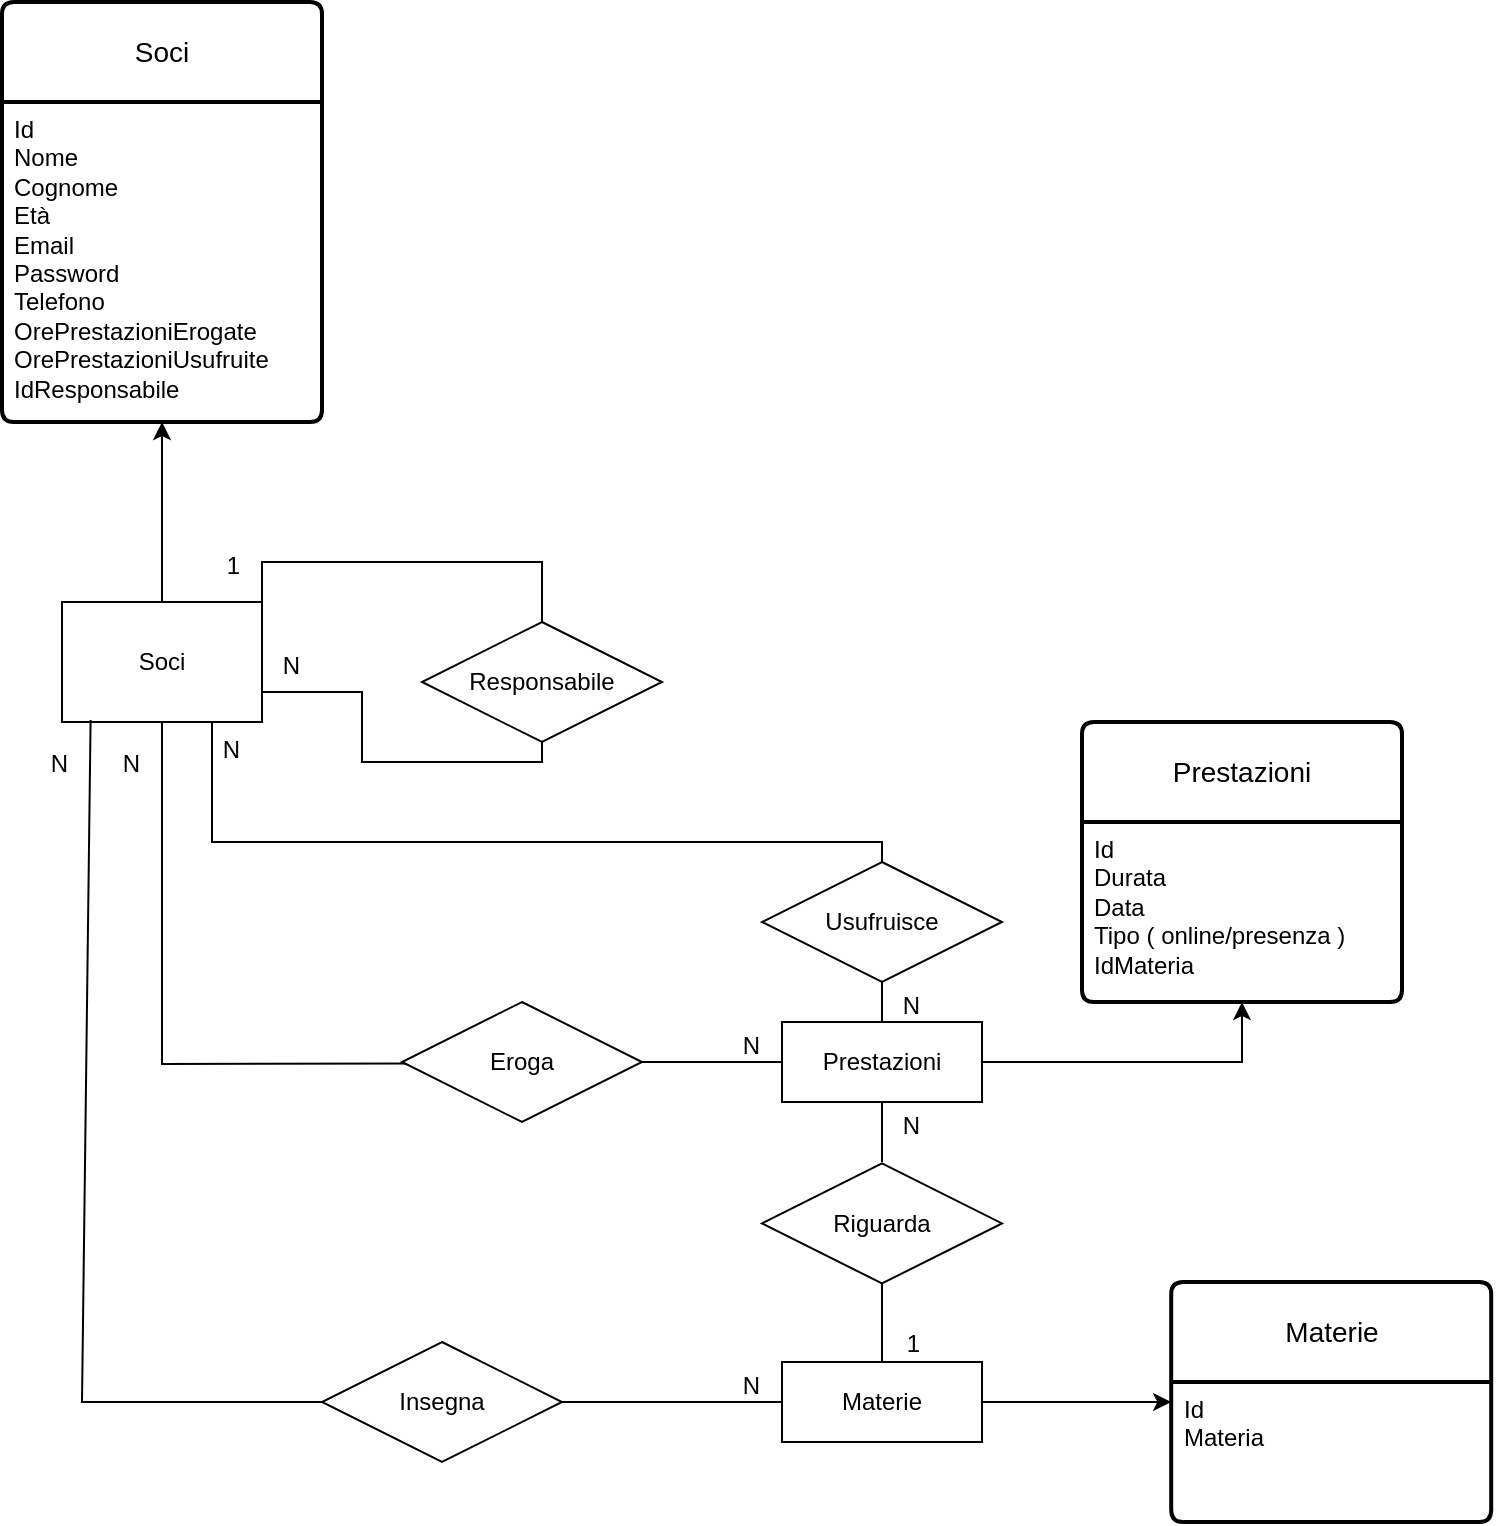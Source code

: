 <mxfile version="22.0.8" type="device">
  <diagram name="Pagina-1" id="hgmdcYagX1CjRXvegKdF">
    <mxGraphModel dx="420" dy="1828" grid="1" gridSize="10" guides="1" tooltips="1" connect="1" arrows="1" fold="1" page="1" pageScale="1" pageWidth="827" pageHeight="1169" math="0" shadow="0">
      <root>
        <mxCell id="0" />
        <mxCell id="1" parent="0" />
        <mxCell id="yBNtK0Aa-It0LNoj2Aof-60" style="edgeStyle=orthogonalEdgeStyle;rounded=0;orthogonalLoop=1;jettySize=auto;html=1;exitX=0.5;exitY=0;exitDx=0;exitDy=0;entryX=0.5;entryY=1;entryDx=0;entryDy=0;" edge="1" parent="1" source="yBNtK0Aa-It0LNoj2Aof-22" target="yBNtK0Aa-It0LNoj2Aof-58">
          <mxGeometry relative="1" as="geometry" />
        </mxCell>
        <mxCell id="yBNtK0Aa-It0LNoj2Aof-22" value="Soci" style="whiteSpace=wrap;html=1;align=center;" vertex="1" parent="1">
          <mxGeometry x="870" y="-560" width="100" height="60" as="geometry" />
        </mxCell>
        <mxCell id="yBNtK0Aa-It0LNoj2Aof-67" style="edgeStyle=orthogonalEdgeStyle;rounded=0;orthogonalLoop=1;jettySize=auto;html=1;exitX=1;exitY=0.5;exitDx=0;exitDy=0;" edge="1" parent="1" source="yBNtK0Aa-It0LNoj2Aof-23" target="yBNtK0Aa-It0LNoj2Aof-68">
          <mxGeometry relative="1" as="geometry">
            <mxPoint x="1430" y="-360" as="targetPoint" />
          </mxGeometry>
        </mxCell>
        <mxCell id="yBNtK0Aa-It0LNoj2Aof-23" value="Prestazioni" style="whiteSpace=wrap;html=1;align=center;" vertex="1" parent="1">
          <mxGeometry x="1230" y="-350" width="100" height="40" as="geometry" />
        </mxCell>
        <mxCell id="yBNtK0Aa-It0LNoj2Aof-73" style="edgeStyle=orthogonalEdgeStyle;rounded=0;orthogonalLoop=1;jettySize=auto;html=1;exitX=1;exitY=0.5;exitDx=0;exitDy=0;" edge="1" parent="1" source="yBNtK0Aa-It0LNoj2Aof-24" target="yBNtK0Aa-It0LNoj2Aof-70">
          <mxGeometry relative="1" as="geometry" />
        </mxCell>
        <mxCell id="yBNtK0Aa-It0LNoj2Aof-24" value="Materie" style="whiteSpace=wrap;html=1;align=center;" vertex="1" parent="1">
          <mxGeometry x="1230" y="-180" width="100" height="40" as="geometry" />
        </mxCell>
        <mxCell id="yBNtK0Aa-It0LNoj2Aof-32" value="" style="endArrow=none;html=1;rounded=0;exitX=0.045;exitY=0.512;exitDx=0;exitDy=0;entryX=0.5;entryY=1;entryDx=0;entryDy=0;exitPerimeter=0;" edge="1" parent="1" source="yBNtK0Aa-It0LNoj2Aof-35" target="yBNtK0Aa-It0LNoj2Aof-22">
          <mxGeometry relative="1" as="geometry">
            <mxPoint x="1330" y="-300" as="sourcePoint" />
            <mxPoint x="1330" y="-180" as="targetPoint" />
            <Array as="points">
              <mxPoint x="920" y="-329" />
            </Array>
          </mxGeometry>
        </mxCell>
        <mxCell id="yBNtK0Aa-It0LNoj2Aof-33" value="" style="resizable=0;html=1;whiteSpace=wrap;align=left;verticalAlign=bottom;" connectable="0" vertex="1" parent="yBNtK0Aa-It0LNoj2Aof-32">
          <mxGeometry x="-1" relative="1" as="geometry">
            <mxPoint x="-20" as="offset" />
          </mxGeometry>
        </mxCell>
        <mxCell id="yBNtK0Aa-It0LNoj2Aof-34" value="N" style="resizable=0;html=1;whiteSpace=wrap;align=right;verticalAlign=bottom;" connectable="0" vertex="1" parent="yBNtK0Aa-It0LNoj2Aof-32">
          <mxGeometry x="1" relative="1" as="geometry">
            <mxPoint x="-10" y="30" as="offset" />
          </mxGeometry>
        </mxCell>
        <mxCell id="yBNtK0Aa-It0LNoj2Aof-35" value="Eroga" style="shape=rhombus;perimeter=rhombusPerimeter;whiteSpace=wrap;html=1;align=center;" vertex="1" parent="1">
          <mxGeometry x="1040" y="-360" width="120" height="60" as="geometry" />
        </mxCell>
        <mxCell id="yBNtK0Aa-It0LNoj2Aof-36" value="" style="endArrow=none;html=1;rounded=0;exitX=0;exitY=0.5;exitDx=0;exitDy=0;entryX=1;entryY=0.5;entryDx=0;entryDy=0;" edge="1" parent="1" source="yBNtK0Aa-It0LNoj2Aof-23" target="yBNtK0Aa-It0LNoj2Aof-35">
          <mxGeometry relative="1" as="geometry">
            <mxPoint x="1055" y="-319" as="sourcePoint" />
            <mxPoint x="980" y="-320" as="targetPoint" />
            <Array as="points" />
          </mxGeometry>
        </mxCell>
        <mxCell id="yBNtK0Aa-It0LNoj2Aof-37" value="" style="resizable=0;html=1;whiteSpace=wrap;align=left;verticalAlign=bottom;" connectable="0" vertex="1" parent="yBNtK0Aa-It0LNoj2Aof-36">
          <mxGeometry x="-1" relative="1" as="geometry">
            <mxPoint x="-20" as="offset" />
          </mxGeometry>
        </mxCell>
        <mxCell id="yBNtK0Aa-It0LNoj2Aof-38" value="N" style="resizable=0;html=1;whiteSpace=wrap;align=right;verticalAlign=bottom;" connectable="0" vertex="1" parent="yBNtK0Aa-It0LNoj2Aof-36">
          <mxGeometry x="1" relative="1" as="geometry">
            <mxPoint x="60" as="offset" />
          </mxGeometry>
        </mxCell>
        <mxCell id="yBNtK0Aa-It0LNoj2Aof-39" value="" style="resizable=0;html=1;whiteSpace=wrap;align=left;verticalAlign=bottom;" connectable="0" vertex="1" parent="1">
          <mxGeometry x="1320" y="-249.28" as="geometry" />
        </mxCell>
        <mxCell id="yBNtK0Aa-It0LNoj2Aof-40" value="Riguarda" style="shape=rhombus;perimeter=rhombusPerimeter;whiteSpace=wrap;html=1;align=center;" vertex="1" parent="1">
          <mxGeometry x="1220" y="-279.28" width="120" height="60" as="geometry" />
        </mxCell>
        <mxCell id="yBNtK0Aa-It0LNoj2Aof-41" value="" style="resizable=0;html=1;whiteSpace=wrap;align=left;verticalAlign=bottom;" connectable="0" vertex="1" parent="1">
          <mxGeometry x="1504.6" y="-250" as="geometry" />
        </mxCell>
        <mxCell id="yBNtK0Aa-It0LNoj2Aof-42" value="" style="endArrow=none;html=1;rounded=0;exitX=0.5;exitY=0;exitDx=0;exitDy=0;entryX=0.5;entryY=1;entryDx=0;entryDy=0;" edge="1" parent="1" source="yBNtK0Aa-It0LNoj2Aof-24" target="yBNtK0Aa-It0LNoj2Aof-40">
          <mxGeometry relative="1" as="geometry">
            <mxPoint x="1240" y="-320" as="sourcePoint" />
            <mxPoint x="1170" y="-320" as="targetPoint" />
            <Array as="points">
              <mxPoint x="1280" y="-190" />
            </Array>
          </mxGeometry>
        </mxCell>
        <mxCell id="yBNtK0Aa-It0LNoj2Aof-43" value="" style="resizable=0;html=1;whiteSpace=wrap;align=left;verticalAlign=bottom;" connectable="0" vertex="1" parent="yBNtK0Aa-It0LNoj2Aof-42">
          <mxGeometry x="-1" relative="1" as="geometry">
            <mxPoint x="-20" as="offset" />
          </mxGeometry>
        </mxCell>
        <mxCell id="yBNtK0Aa-It0LNoj2Aof-44" value="1" style="resizable=0;html=1;whiteSpace=wrap;align=right;verticalAlign=bottom;" connectable="0" vertex="1" parent="yBNtK0Aa-It0LNoj2Aof-42">
          <mxGeometry x="1" relative="1" as="geometry">
            <mxPoint x="20" y="39" as="offset" />
          </mxGeometry>
        </mxCell>
        <mxCell id="yBNtK0Aa-It0LNoj2Aof-45" value="" style="endArrow=none;html=1;rounded=0;exitX=0.5;exitY=1;exitDx=0;exitDy=0;entryX=0.5;entryY=0;entryDx=0;entryDy=0;" edge="1" parent="1" source="yBNtK0Aa-It0LNoj2Aof-23" target="yBNtK0Aa-It0LNoj2Aof-40">
          <mxGeometry relative="1" as="geometry">
            <mxPoint x="1240" y="-320" as="sourcePoint" />
            <mxPoint x="1170" y="-320" as="targetPoint" />
            <Array as="points">
              <mxPoint x="1280" y="-280" />
            </Array>
          </mxGeometry>
        </mxCell>
        <mxCell id="yBNtK0Aa-It0LNoj2Aof-46" value="" style="resizable=0;html=1;whiteSpace=wrap;align=left;verticalAlign=bottom;" connectable="0" vertex="1" parent="yBNtK0Aa-It0LNoj2Aof-45">
          <mxGeometry x="-1" relative="1" as="geometry">
            <mxPoint x="-20" as="offset" />
          </mxGeometry>
        </mxCell>
        <mxCell id="yBNtK0Aa-It0LNoj2Aof-47" value="N" style="resizable=0;html=1;whiteSpace=wrap;align=right;verticalAlign=bottom;" connectable="0" vertex="1" parent="yBNtK0Aa-It0LNoj2Aof-45">
          <mxGeometry x="1" relative="1" as="geometry">
            <mxPoint x="20" y="-10" as="offset" />
          </mxGeometry>
        </mxCell>
        <mxCell id="yBNtK0Aa-It0LNoj2Aof-48" value="" style="endArrow=none;html=1;rounded=0;exitX=0.5;exitY=1;exitDx=0;exitDy=0;" edge="1" parent="1" source="yBNtK0Aa-It0LNoj2Aof-51" target="yBNtK0Aa-It0LNoj2Aof-23">
          <mxGeometry relative="1" as="geometry">
            <mxPoint x="1506" y="-480" as="sourcePoint" />
            <mxPoint x="1146" y="-510" as="targetPoint" />
            <Array as="points" />
          </mxGeometry>
        </mxCell>
        <mxCell id="yBNtK0Aa-It0LNoj2Aof-49" value="" style="resizable=0;html=1;whiteSpace=wrap;align=left;verticalAlign=bottom;" connectable="0" vertex="1" parent="yBNtK0Aa-It0LNoj2Aof-48">
          <mxGeometry x="-1" relative="1" as="geometry">
            <mxPoint x="-20" as="offset" />
          </mxGeometry>
        </mxCell>
        <mxCell id="yBNtK0Aa-It0LNoj2Aof-50" value="N" style="resizable=0;html=1;whiteSpace=wrap;align=right;verticalAlign=bottom;" connectable="0" vertex="1" parent="yBNtK0Aa-It0LNoj2Aof-48">
          <mxGeometry x="1" relative="1" as="geometry">
            <mxPoint x="20" as="offset" />
          </mxGeometry>
        </mxCell>
        <mxCell id="yBNtK0Aa-It0LNoj2Aof-51" value="Usufruisce" style="shape=rhombus;perimeter=rhombusPerimeter;whiteSpace=wrap;html=1;align=center;" vertex="1" parent="1">
          <mxGeometry x="1220" y="-430" width="120" height="60" as="geometry" />
        </mxCell>
        <mxCell id="yBNtK0Aa-It0LNoj2Aof-53" value="" style="endArrow=none;html=1;rounded=0;exitX=0.5;exitY=0;exitDx=0;exitDy=0;entryX=1;entryY=0.25;entryDx=0;entryDy=0;" edge="1" parent="1" source="yBNtK0Aa-It0LNoj2Aof-75" target="yBNtK0Aa-It0LNoj2Aof-22">
          <mxGeometry relative="1" as="geometry">
            <mxPoint x="1485" y="-660" as="sourcePoint" />
            <mxPoint x="1150" y="-730" as="targetPoint" />
            <Array as="points">
              <mxPoint x="1110" y="-580" />
              <mxPoint x="970" y="-580" />
            </Array>
          </mxGeometry>
        </mxCell>
        <mxCell id="yBNtK0Aa-It0LNoj2Aof-54" value="" style="resizable=0;html=1;whiteSpace=wrap;align=left;verticalAlign=bottom;" connectable="0" vertex="1" parent="yBNtK0Aa-It0LNoj2Aof-53">
          <mxGeometry x="-1" relative="1" as="geometry">
            <mxPoint x="-20" as="offset" />
          </mxGeometry>
        </mxCell>
        <mxCell id="yBNtK0Aa-It0LNoj2Aof-55" value="1" style="resizable=0;html=1;whiteSpace=wrap;align=right;verticalAlign=bottom;" connectable="0" vertex="1" parent="yBNtK0Aa-It0LNoj2Aof-53">
          <mxGeometry x="1" relative="1" as="geometry">
            <mxPoint x="-10" y="-25" as="offset" />
          </mxGeometry>
        </mxCell>
        <mxCell id="yBNtK0Aa-It0LNoj2Aof-57" value="Soci" style="swimlane;childLayout=stackLayout;horizontal=1;startSize=50;horizontalStack=0;rounded=1;fontSize=14;fontStyle=0;strokeWidth=2;resizeParent=0;resizeLast=1;shadow=0;dashed=0;align=center;arcSize=4;whiteSpace=wrap;html=1;" vertex="1" parent="1">
          <mxGeometry x="840" y="-860" width="160" height="210" as="geometry" />
        </mxCell>
        <mxCell id="yBNtK0Aa-It0LNoj2Aof-58" value="Id&lt;br&gt;Nome&lt;br&gt;Cognome&lt;br&gt;Età&lt;br&gt;Email&lt;br&gt;Password&lt;br&gt;Telefono&lt;br&gt;OrePrestazioniErogate&lt;br&gt;OrePrestazioniUsufruite&lt;br&gt;IdResponsabile" style="align=left;strokeColor=none;fillColor=none;spacingLeft=4;fontSize=12;verticalAlign=top;resizable=0;rotatable=0;part=1;html=1;" vertex="1" parent="yBNtK0Aa-It0LNoj2Aof-57">
          <mxGeometry y="50" width="160" height="160" as="geometry" />
        </mxCell>
        <mxCell id="yBNtK0Aa-It0LNoj2Aof-68" value="Prestazioni" style="swimlane;childLayout=stackLayout;horizontal=1;startSize=50;horizontalStack=0;rounded=1;fontSize=14;fontStyle=0;strokeWidth=2;resizeParent=0;resizeLast=1;shadow=0;dashed=0;align=center;arcSize=4;whiteSpace=wrap;html=1;" vertex="1" parent="1">
          <mxGeometry x="1380" y="-500" width="160" height="140" as="geometry" />
        </mxCell>
        <mxCell id="yBNtK0Aa-It0LNoj2Aof-69" value="Id&lt;br&gt;Durata&lt;br&gt;Data&lt;br&gt;Tipo ( online/presenza )&lt;br&gt;IdMateria" style="align=left;strokeColor=none;fillColor=none;spacingLeft=4;fontSize=12;verticalAlign=top;resizable=0;rotatable=0;part=1;html=1;" vertex="1" parent="yBNtK0Aa-It0LNoj2Aof-68">
          <mxGeometry y="50" width="160" height="90" as="geometry" />
        </mxCell>
        <mxCell id="yBNtK0Aa-It0LNoj2Aof-70" value="Materie" style="swimlane;childLayout=stackLayout;horizontal=1;startSize=50;horizontalStack=0;rounded=1;fontSize=14;fontStyle=0;strokeWidth=2;resizeParent=0;resizeLast=1;shadow=0;dashed=0;align=center;arcSize=4;whiteSpace=wrap;html=1;" vertex="1" parent="1">
          <mxGeometry x="1424.6" y="-220" width="160" height="120" as="geometry" />
        </mxCell>
        <mxCell id="yBNtK0Aa-It0LNoj2Aof-71" value="Id&lt;br&gt;Materia" style="align=left;strokeColor=none;fillColor=none;spacingLeft=4;fontSize=12;verticalAlign=top;resizable=0;rotatable=0;part=1;html=1;" vertex="1" parent="yBNtK0Aa-It0LNoj2Aof-70">
          <mxGeometry y="50" width="160" height="70" as="geometry" />
        </mxCell>
        <mxCell id="yBNtK0Aa-It0LNoj2Aof-75" value="Responsabile" style="shape=rhombus;perimeter=rhombusPerimeter;whiteSpace=wrap;html=1;align=center;" vertex="1" parent="1">
          <mxGeometry x="1050" y="-550" width="120" height="60" as="geometry" />
        </mxCell>
        <mxCell id="yBNtK0Aa-It0LNoj2Aof-77" value="" style="endArrow=none;html=1;rounded=0;entryX=0.75;entryY=1;entryDx=0;entryDy=0;" edge="1" parent="1" target="yBNtK0Aa-It0LNoj2Aof-22">
          <mxGeometry relative="1" as="geometry">
            <mxPoint x="1280" y="-430" as="sourcePoint" />
            <mxPoint x="955" y="-490" as="targetPoint" />
            <Array as="points">
              <mxPoint x="1280" y="-440" />
              <mxPoint x="1120" y="-440" />
              <mxPoint x="945" y="-440" />
            </Array>
          </mxGeometry>
        </mxCell>
        <mxCell id="yBNtK0Aa-It0LNoj2Aof-78" value="" style="resizable=0;html=1;whiteSpace=wrap;align=left;verticalAlign=bottom;" connectable="0" vertex="1" parent="yBNtK0Aa-It0LNoj2Aof-77">
          <mxGeometry x="-1" relative="1" as="geometry">
            <mxPoint x="-20" as="offset" />
          </mxGeometry>
        </mxCell>
        <mxCell id="yBNtK0Aa-It0LNoj2Aof-79" value="N" style="resizable=0;html=1;whiteSpace=wrap;align=right;verticalAlign=bottom;" connectable="0" vertex="1" parent="yBNtK0Aa-It0LNoj2Aof-77">
          <mxGeometry x="1" relative="1" as="geometry">
            <mxPoint x="15" y="22" as="offset" />
          </mxGeometry>
        </mxCell>
        <mxCell id="yBNtK0Aa-It0LNoj2Aof-80" value="" style="endArrow=none;html=1;rounded=0;exitX=0.5;exitY=1;exitDx=0;exitDy=0;entryX=1;entryY=0.75;entryDx=0;entryDy=0;" edge="1" parent="1" source="yBNtK0Aa-It0LNoj2Aof-75" target="yBNtK0Aa-It0LNoj2Aof-22">
          <mxGeometry relative="1" as="geometry">
            <mxPoint x="1120" y="-540" as="sourcePoint" />
            <mxPoint x="980" y="-535" as="targetPoint" />
            <Array as="points">
              <mxPoint x="1110" y="-480" />
              <mxPoint x="1020" y="-480" />
              <mxPoint x="1020" y="-515" />
            </Array>
          </mxGeometry>
        </mxCell>
        <mxCell id="yBNtK0Aa-It0LNoj2Aof-81" value="" style="resizable=0;html=1;whiteSpace=wrap;align=left;verticalAlign=bottom;" connectable="0" vertex="1" parent="yBNtK0Aa-It0LNoj2Aof-80">
          <mxGeometry x="-1" relative="1" as="geometry">
            <mxPoint x="-20" as="offset" />
          </mxGeometry>
        </mxCell>
        <mxCell id="yBNtK0Aa-It0LNoj2Aof-82" value="N" style="resizable=0;html=1;whiteSpace=wrap;align=right;verticalAlign=bottom;" connectable="0" vertex="1" parent="yBNtK0Aa-It0LNoj2Aof-80">
          <mxGeometry x="1" relative="1" as="geometry">
            <mxPoint x="20" y="-5" as="offset" />
          </mxGeometry>
        </mxCell>
        <mxCell id="yBNtK0Aa-It0LNoj2Aof-86" value="" style="endArrow=none;html=1;rounded=0;entryX=0.143;entryY=0.983;entryDx=0;entryDy=0;entryPerimeter=0;exitX=0;exitY=0.5;exitDx=0;exitDy=0;" edge="1" parent="1" source="yBNtK0Aa-It0LNoj2Aof-89" target="yBNtK0Aa-It0LNoj2Aof-22">
          <mxGeometry relative="1" as="geometry">
            <mxPoint x="1000" y="-160" as="sourcePoint" />
            <mxPoint x="930" y="-490" as="targetPoint" />
            <Array as="points">
              <mxPoint x="880" y="-160" />
            </Array>
          </mxGeometry>
        </mxCell>
        <mxCell id="yBNtK0Aa-It0LNoj2Aof-87" value="" style="resizable=0;html=1;whiteSpace=wrap;align=left;verticalAlign=bottom;" connectable="0" vertex="1" parent="yBNtK0Aa-It0LNoj2Aof-86">
          <mxGeometry x="-1" relative="1" as="geometry">
            <mxPoint x="-20" as="offset" />
          </mxGeometry>
        </mxCell>
        <mxCell id="yBNtK0Aa-It0LNoj2Aof-88" value="N" style="resizable=0;html=1;whiteSpace=wrap;align=right;verticalAlign=bottom;" connectable="0" vertex="1" parent="yBNtK0Aa-It0LNoj2Aof-86">
          <mxGeometry x="1" relative="1" as="geometry">
            <mxPoint x="-10" y="30" as="offset" />
          </mxGeometry>
        </mxCell>
        <mxCell id="yBNtK0Aa-It0LNoj2Aof-89" value="Insegna" style="shape=rhombus;perimeter=rhombusPerimeter;whiteSpace=wrap;html=1;align=center;" vertex="1" parent="1">
          <mxGeometry x="1000" y="-190" width="120" height="60" as="geometry" />
        </mxCell>
        <mxCell id="yBNtK0Aa-It0LNoj2Aof-90" value="" style="endArrow=none;html=1;rounded=0;exitX=0;exitY=0.5;exitDx=0;exitDy=0;entryX=1;entryY=0.5;entryDx=0;entryDy=0;" edge="1" parent="1" source="yBNtK0Aa-It0LNoj2Aof-24" target="yBNtK0Aa-It0LNoj2Aof-89">
          <mxGeometry relative="1" as="geometry">
            <mxPoint x="1240" y="-320" as="sourcePoint" />
            <mxPoint x="1170" y="-320" as="targetPoint" />
            <Array as="points" />
          </mxGeometry>
        </mxCell>
        <mxCell id="yBNtK0Aa-It0LNoj2Aof-91" value="" style="resizable=0;html=1;whiteSpace=wrap;align=left;verticalAlign=bottom;" connectable="0" vertex="1" parent="yBNtK0Aa-It0LNoj2Aof-90">
          <mxGeometry x="-1" relative="1" as="geometry">
            <mxPoint x="-20" as="offset" />
          </mxGeometry>
        </mxCell>
        <mxCell id="yBNtK0Aa-It0LNoj2Aof-92" value="N" style="resizable=0;html=1;whiteSpace=wrap;align=right;verticalAlign=bottom;" connectable="0" vertex="1" parent="yBNtK0Aa-It0LNoj2Aof-90">
          <mxGeometry x="1" relative="1" as="geometry">
            <mxPoint x="100" as="offset" />
          </mxGeometry>
        </mxCell>
      </root>
    </mxGraphModel>
  </diagram>
</mxfile>
